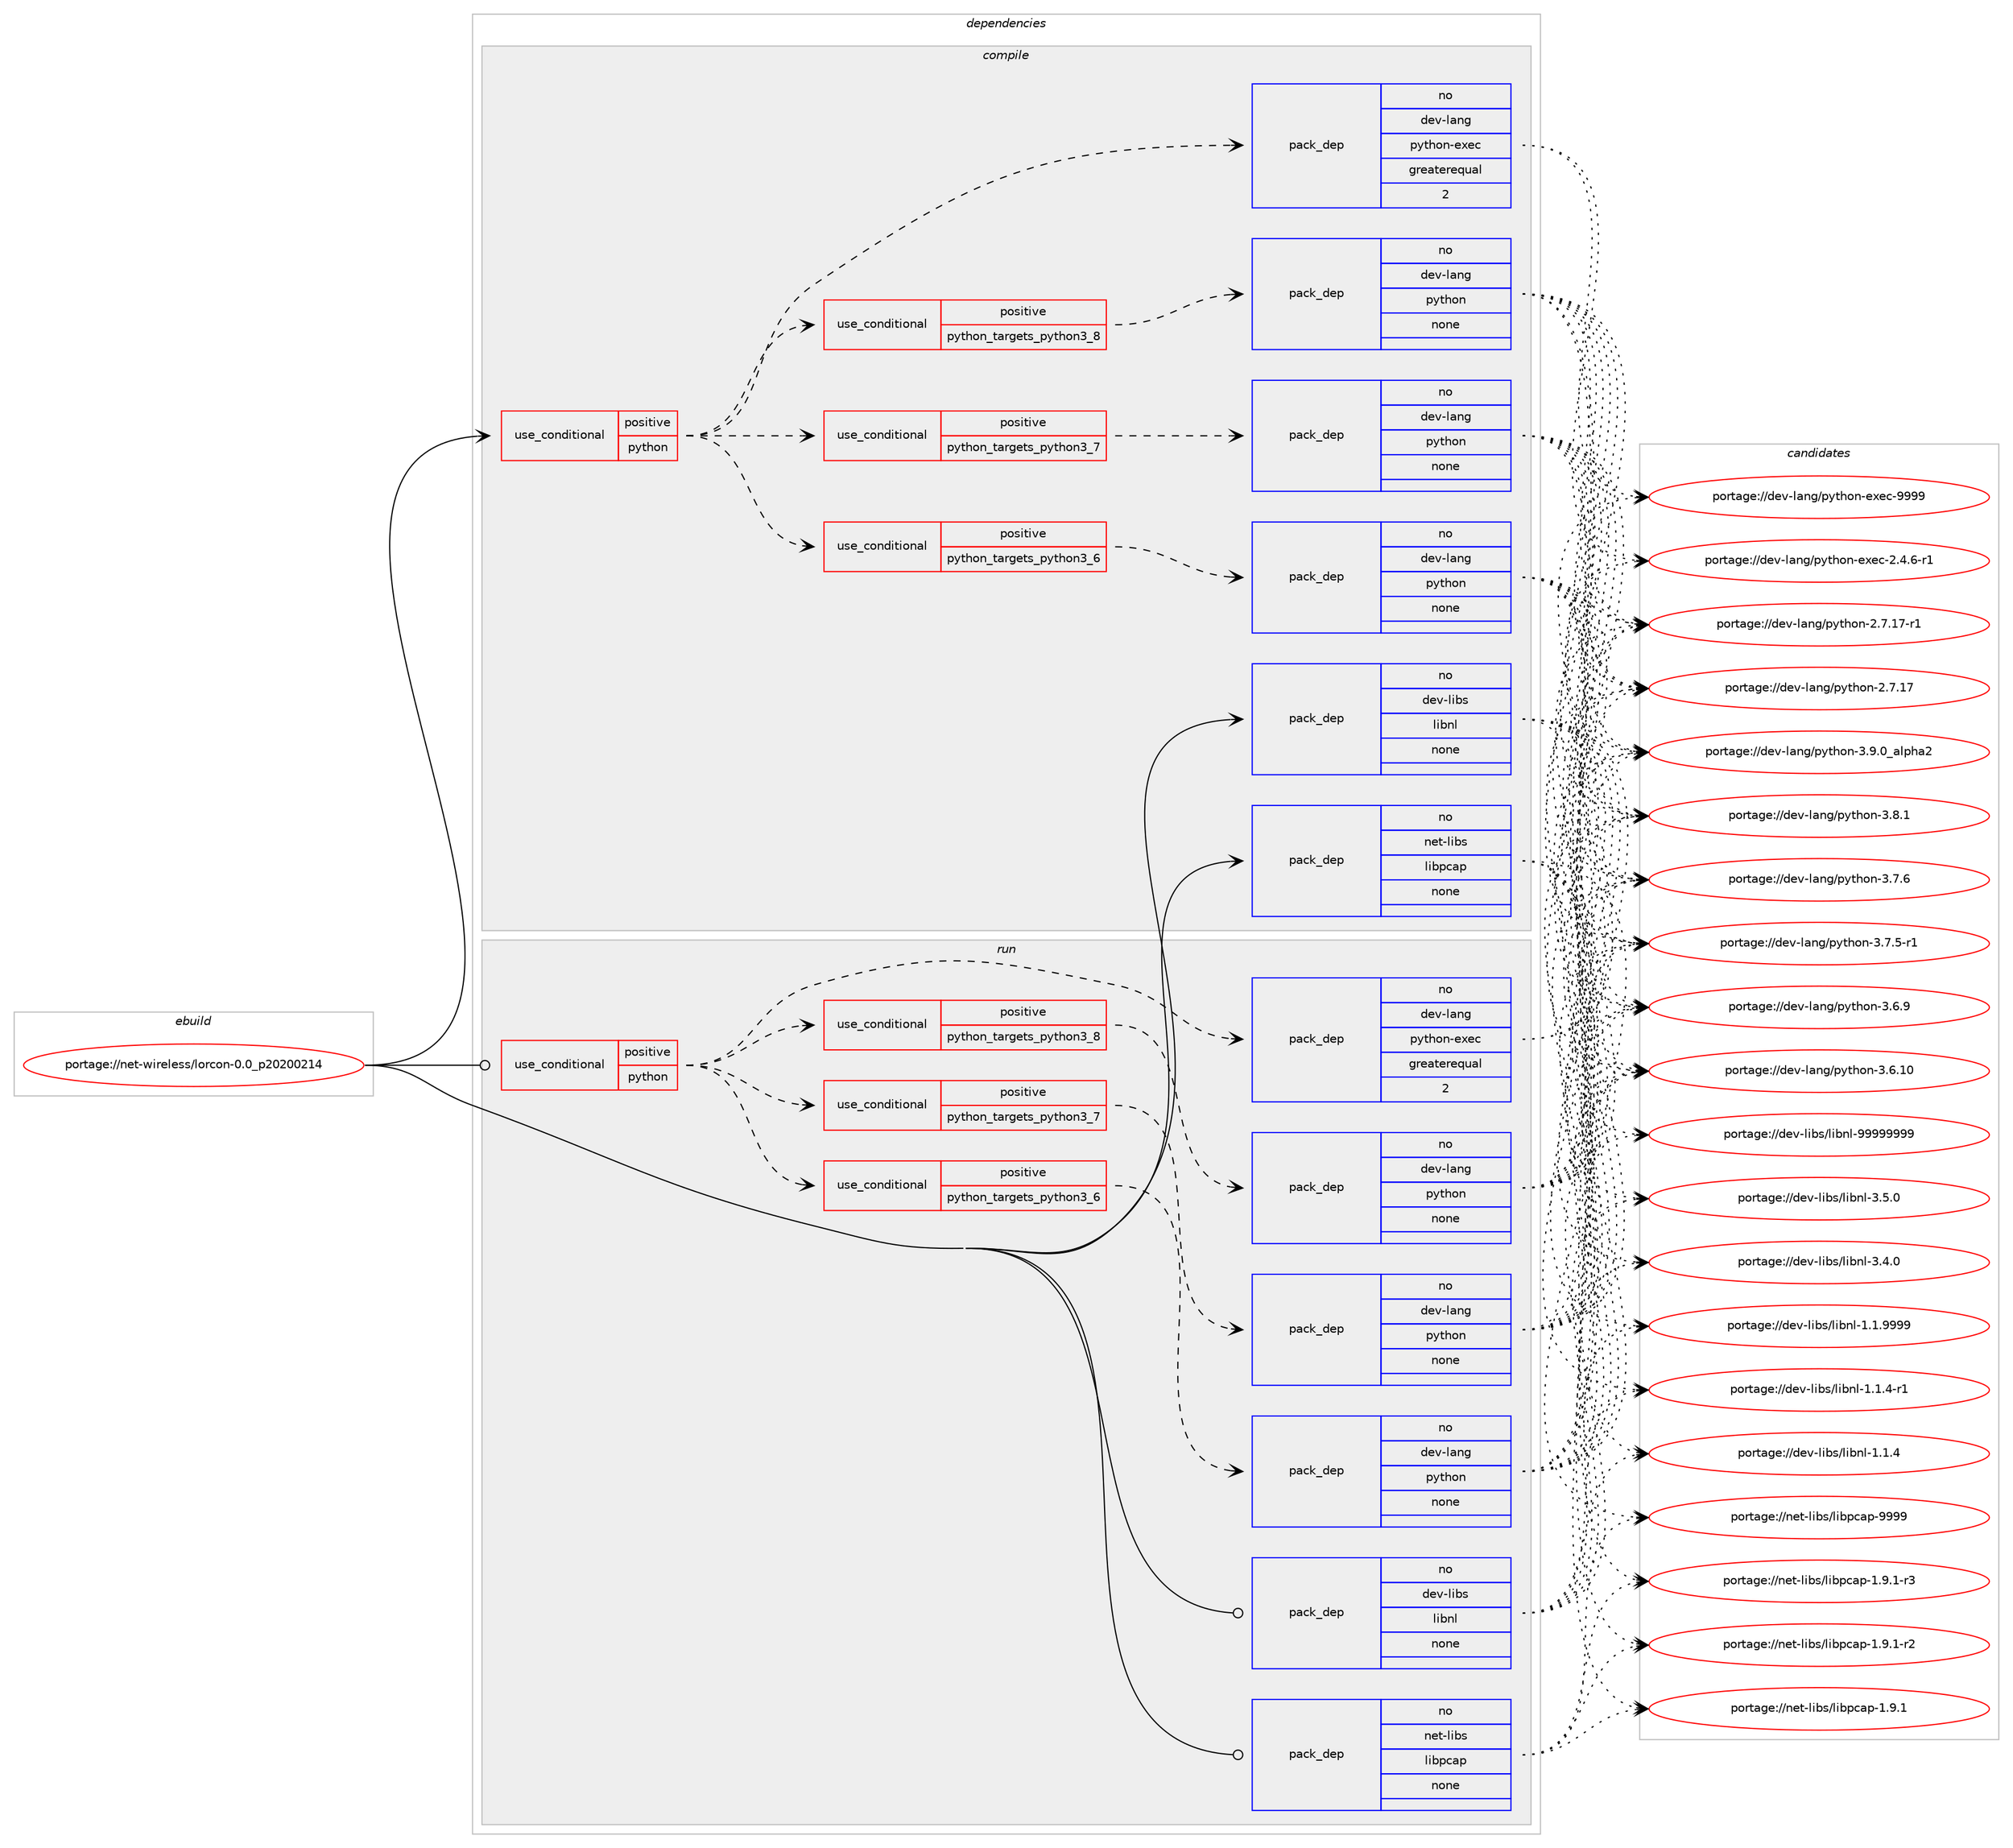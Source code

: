 digraph prolog {

# *************
# Graph options
# *************

newrank=true;
concentrate=true;
compound=true;
graph [rankdir=LR,fontname=Helvetica,fontsize=10,ranksep=1.5];#, ranksep=2.5, nodesep=0.2];
edge  [arrowhead=vee];
node  [fontname=Helvetica,fontsize=10];

# **********
# The ebuild
# **********

subgraph cluster_leftcol {
color=gray;
rank=same;
label=<<i>ebuild</i>>;
id [label="portage://net-wireless/lorcon-0.0_p20200214", color=red, width=4, href="../net-wireless/lorcon-0.0_p20200214.svg"];
}

# ****************
# The dependencies
# ****************

subgraph cluster_midcol {
color=gray;
label=<<i>dependencies</i>>;
subgraph cluster_compile {
fillcolor="#eeeeee";
style=filled;
label=<<i>compile</i>>;
subgraph cond20901 {
dependency106913 [label=<<TABLE BORDER="0" CELLBORDER="1" CELLSPACING="0" CELLPADDING="4"><TR><TD ROWSPAN="3" CELLPADDING="10">use_conditional</TD></TR><TR><TD>positive</TD></TR><TR><TD>python</TD></TR></TABLE>>, shape=none, color=red];
subgraph cond20902 {
dependency106914 [label=<<TABLE BORDER="0" CELLBORDER="1" CELLSPACING="0" CELLPADDING="4"><TR><TD ROWSPAN="3" CELLPADDING="10">use_conditional</TD></TR><TR><TD>positive</TD></TR><TR><TD>python_targets_python3_6</TD></TR></TABLE>>, shape=none, color=red];
subgraph pack84227 {
dependency106915 [label=<<TABLE BORDER="0" CELLBORDER="1" CELLSPACING="0" CELLPADDING="4" WIDTH="220"><TR><TD ROWSPAN="6" CELLPADDING="30">pack_dep</TD></TR><TR><TD WIDTH="110">no</TD></TR><TR><TD>dev-lang</TD></TR><TR><TD>python</TD></TR><TR><TD>none</TD></TR><TR><TD></TD></TR></TABLE>>, shape=none, color=blue];
}
dependency106914:e -> dependency106915:w [weight=20,style="dashed",arrowhead="vee"];
}
dependency106913:e -> dependency106914:w [weight=20,style="dashed",arrowhead="vee"];
subgraph cond20903 {
dependency106916 [label=<<TABLE BORDER="0" CELLBORDER="1" CELLSPACING="0" CELLPADDING="4"><TR><TD ROWSPAN="3" CELLPADDING="10">use_conditional</TD></TR><TR><TD>positive</TD></TR><TR><TD>python_targets_python3_7</TD></TR></TABLE>>, shape=none, color=red];
subgraph pack84228 {
dependency106917 [label=<<TABLE BORDER="0" CELLBORDER="1" CELLSPACING="0" CELLPADDING="4" WIDTH="220"><TR><TD ROWSPAN="6" CELLPADDING="30">pack_dep</TD></TR><TR><TD WIDTH="110">no</TD></TR><TR><TD>dev-lang</TD></TR><TR><TD>python</TD></TR><TR><TD>none</TD></TR><TR><TD></TD></TR></TABLE>>, shape=none, color=blue];
}
dependency106916:e -> dependency106917:w [weight=20,style="dashed",arrowhead="vee"];
}
dependency106913:e -> dependency106916:w [weight=20,style="dashed",arrowhead="vee"];
subgraph cond20904 {
dependency106918 [label=<<TABLE BORDER="0" CELLBORDER="1" CELLSPACING="0" CELLPADDING="4"><TR><TD ROWSPAN="3" CELLPADDING="10">use_conditional</TD></TR><TR><TD>positive</TD></TR><TR><TD>python_targets_python3_8</TD></TR></TABLE>>, shape=none, color=red];
subgraph pack84229 {
dependency106919 [label=<<TABLE BORDER="0" CELLBORDER="1" CELLSPACING="0" CELLPADDING="4" WIDTH="220"><TR><TD ROWSPAN="6" CELLPADDING="30">pack_dep</TD></TR><TR><TD WIDTH="110">no</TD></TR><TR><TD>dev-lang</TD></TR><TR><TD>python</TD></TR><TR><TD>none</TD></TR><TR><TD></TD></TR></TABLE>>, shape=none, color=blue];
}
dependency106918:e -> dependency106919:w [weight=20,style="dashed",arrowhead="vee"];
}
dependency106913:e -> dependency106918:w [weight=20,style="dashed",arrowhead="vee"];
subgraph pack84230 {
dependency106920 [label=<<TABLE BORDER="0" CELLBORDER="1" CELLSPACING="0" CELLPADDING="4" WIDTH="220"><TR><TD ROWSPAN="6" CELLPADDING="30">pack_dep</TD></TR><TR><TD WIDTH="110">no</TD></TR><TR><TD>dev-lang</TD></TR><TR><TD>python-exec</TD></TR><TR><TD>greaterequal</TD></TR><TR><TD>2</TD></TR></TABLE>>, shape=none, color=blue];
}
dependency106913:e -> dependency106920:w [weight=20,style="dashed",arrowhead="vee"];
}
id:e -> dependency106913:w [weight=20,style="solid",arrowhead="vee"];
subgraph pack84231 {
dependency106921 [label=<<TABLE BORDER="0" CELLBORDER="1" CELLSPACING="0" CELLPADDING="4" WIDTH="220"><TR><TD ROWSPAN="6" CELLPADDING="30">pack_dep</TD></TR><TR><TD WIDTH="110">no</TD></TR><TR><TD>dev-libs</TD></TR><TR><TD>libnl</TD></TR><TR><TD>none</TD></TR><TR><TD></TD></TR></TABLE>>, shape=none, color=blue];
}
id:e -> dependency106921:w [weight=20,style="solid",arrowhead="vee"];
subgraph pack84232 {
dependency106922 [label=<<TABLE BORDER="0" CELLBORDER="1" CELLSPACING="0" CELLPADDING="4" WIDTH="220"><TR><TD ROWSPAN="6" CELLPADDING="30">pack_dep</TD></TR><TR><TD WIDTH="110">no</TD></TR><TR><TD>net-libs</TD></TR><TR><TD>libpcap</TD></TR><TR><TD>none</TD></TR><TR><TD></TD></TR></TABLE>>, shape=none, color=blue];
}
id:e -> dependency106922:w [weight=20,style="solid",arrowhead="vee"];
}
subgraph cluster_compileandrun {
fillcolor="#eeeeee";
style=filled;
label=<<i>compile and run</i>>;
}
subgraph cluster_run {
fillcolor="#eeeeee";
style=filled;
label=<<i>run</i>>;
subgraph cond20905 {
dependency106923 [label=<<TABLE BORDER="0" CELLBORDER="1" CELLSPACING="0" CELLPADDING="4"><TR><TD ROWSPAN="3" CELLPADDING="10">use_conditional</TD></TR><TR><TD>positive</TD></TR><TR><TD>python</TD></TR></TABLE>>, shape=none, color=red];
subgraph cond20906 {
dependency106924 [label=<<TABLE BORDER="0" CELLBORDER="1" CELLSPACING="0" CELLPADDING="4"><TR><TD ROWSPAN="3" CELLPADDING="10">use_conditional</TD></TR><TR><TD>positive</TD></TR><TR><TD>python_targets_python3_6</TD></TR></TABLE>>, shape=none, color=red];
subgraph pack84233 {
dependency106925 [label=<<TABLE BORDER="0" CELLBORDER="1" CELLSPACING="0" CELLPADDING="4" WIDTH="220"><TR><TD ROWSPAN="6" CELLPADDING="30">pack_dep</TD></TR><TR><TD WIDTH="110">no</TD></TR><TR><TD>dev-lang</TD></TR><TR><TD>python</TD></TR><TR><TD>none</TD></TR><TR><TD></TD></TR></TABLE>>, shape=none, color=blue];
}
dependency106924:e -> dependency106925:w [weight=20,style="dashed",arrowhead="vee"];
}
dependency106923:e -> dependency106924:w [weight=20,style="dashed",arrowhead="vee"];
subgraph cond20907 {
dependency106926 [label=<<TABLE BORDER="0" CELLBORDER="1" CELLSPACING="0" CELLPADDING="4"><TR><TD ROWSPAN="3" CELLPADDING="10">use_conditional</TD></TR><TR><TD>positive</TD></TR><TR><TD>python_targets_python3_7</TD></TR></TABLE>>, shape=none, color=red];
subgraph pack84234 {
dependency106927 [label=<<TABLE BORDER="0" CELLBORDER="1" CELLSPACING="0" CELLPADDING="4" WIDTH="220"><TR><TD ROWSPAN="6" CELLPADDING="30">pack_dep</TD></TR><TR><TD WIDTH="110">no</TD></TR><TR><TD>dev-lang</TD></TR><TR><TD>python</TD></TR><TR><TD>none</TD></TR><TR><TD></TD></TR></TABLE>>, shape=none, color=blue];
}
dependency106926:e -> dependency106927:w [weight=20,style="dashed",arrowhead="vee"];
}
dependency106923:e -> dependency106926:w [weight=20,style="dashed",arrowhead="vee"];
subgraph cond20908 {
dependency106928 [label=<<TABLE BORDER="0" CELLBORDER="1" CELLSPACING="0" CELLPADDING="4"><TR><TD ROWSPAN="3" CELLPADDING="10">use_conditional</TD></TR><TR><TD>positive</TD></TR><TR><TD>python_targets_python3_8</TD></TR></TABLE>>, shape=none, color=red];
subgraph pack84235 {
dependency106929 [label=<<TABLE BORDER="0" CELLBORDER="1" CELLSPACING="0" CELLPADDING="4" WIDTH="220"><TR><TD ROWSPAN="6" CELLPADDING="30">pack_dep</TD></TR><TR><TD WIDTH="110">no</TD></TR><TR><TD>dev-lang</TD></TR><TR><TD>python</TD></TR><TR><TD>none</TD></TR><TR><TD></TD></TR></TABLE>>, shape=none, color=blue];
}
dependency106928:e -> dependency106929:w [weight=20,style="dashed",arrowhead="vee"];
}
dependency106923:e -> dependency106928:w [weight=20,style="dashed",arrowhead="vee"];
subgraph pack84236 {
dependency106930 [label=<<TABLE BORDER="0" CELLBORDER="1" CELLSPACING="0" CELLPADDING="4" WIDTH="220"><TR><TD ROWSPAN="6" CELLPADDING="30">pack_dep</TD></TR><TR><TD WIDTH="110">no</TD></TR><TR><TD>dev-lang</TD></TR><TR><TD>python-exec</TD></TR><TR><TD>greaterequal</TD></TR><TR><TD>2</TD></TR></TABLE>>, shape=none, color=blue];
}
dependency106923:e -> dependency106930:w [weight=20,style="dashed",arrowhead="vee"];
}
id:e -> dependency106923:w [weight=20,style="solid",arrowhead="odot"];
subgraph pack84237 {
dependency106931 [label=<<TABLE BORDER="0" CELLBORDER="1" CELLSPACING="0" CELLPADDING="4" WIDTH="220"><TR><TD ROWSPAN="6" CELLPADDING="30">pack_dep</TD></TR><TR><TD WIDTH="110">no</TD></TR><TR><TD>dev-libs</TD></TR><TR><TD>libnl</TD></TR><TR><TD>none</TD></TR><TR><TD></TD></TR></TABLE>>, shape=none, color=blue];
}
id:e -> dependency106931:w [weight=20,style="solid",arrowhead="odot"];
subgraph pack84238 {
dependency106932 [label=<<TABLE BORDER="0" CELLBORDER="1" CELLSPACING="0" CELLPADDING="4" WIDTH="220"><TR><TD ROWSPAN="6" CELLPADDING="30">pack_dep</TD></TR><TR><TD WIDTH="110">no</TD></TR><TR><TD>net-libs</TD></TR><TR><TD>libpcap</TD></TR><TR><TD>none</TD></TR><TR><TD></TD></TR></TABLE>>, shape=none, color=blue];
}
id:e -> dependency106932:w [weight=20,style="solid",arrowhead="odot"];
}
}

# **************
# The candidates
# **************

subgraph cluster_choices {
rank=same;
color=gray;
label=<<i>candidates</i>>;

subgraph choice84227 {
color=black;
nodesep=1;
choice10010111845108971101034711212111610411111045514657464895971081121049750 [label="portage://dev-lang/python-3.9.0_alpha2", color=red, width=4,href="../dev-lang/python-3.9.0_alpha2.svg"];
choice100101118451089711010347112121116104111110455146564649 [label="portage://dev-lang/python-3.8.1", color=red, width=4,href="../dev-lang/python-3.8.1.svg"];
choice100101118451089711010347112121116104111110455146554654 [label="portage://dev-lang/python-3.7.6", color=red, width=4,href="../dev-lang/python-3.7.6.svg"];
choice1001011184510897110103471121211161041111104551465546534511449 [label="portage://dev-lang/python-3.7.5-r1", color=red, width=4,href="../dev-lang/python-3.7.5-r1.svg"];
choice100101118451089711010347112121116104111110455146544657 [label="portage://dev-lang/python-3.6.9", color=red, width=4,href="../dev-lang/python-3.6.9.svg"];
choice10010111845108971101034711212111610411111045514654464948 [label="portage://dev-lang/python-3.6.10", color=red, width=4,href="../dev-lang/python-3.6.10.svg"];
choice100101118451089711010347112121116104111110455046554649554511449 [label="portage://dev-lang/python-2.7.17-r1", color=red, width=4,href="../dev-lang/python-2.7.17-r1.svg"];
choice10010111845108971101034711212111610411111045504655464955 [label="portage://dev-lang/python-2.7.17", color=red, width=4,href="../dev-lang/python-2.7.17.svg"];
dependency106915:e -> choice10010111845108971101034711212111610411111045514657464895971081121049750:w [style=dotted,weight="100"];
dependency106915:e -> choice100101118451089711010347112121116104111110455146564649:w [style=dotted,weight="100"];
dependency106915:e -> choice100101118451089711010347112121116104111110455146554654:w [style=dotted,weight="100"];
dependency106915:e -> choice1001011184510897110103471121211161041111104551465546534511449:w [style=dotted,weight="100"];
dependency106915:e -> choice100101118451089711010347112121116104111110455146544657:w [style=dotted,weight="100"];
dependency106915:e -> choice10010111845108971101034711212111610411111045514654464948:w [style=dotted,weight="100"];
dependency106915:e -> choice100101118451089711010347112121116104111110455046554649554511449:w [style=dotted,weight="100"];
dependency106915:e -> choice10010111845108971101034711212111610411111045504655464955:w [style=dotted,weight="100"];
}
subgraph choice84228 {
color=black;
nodesep=1;
choice10010111845108971101034711212111610411111045514657464895971081121049750 [label="portage://dev-lang/python-3.9.0_alpha2", color=red, width=4,href="../dev-lang/python-3.9.0_alpha2.svg"];
choice100101118451089711010347112121116104111110455146564649 [label="portage://dev-lang/python-3.8.1", color=red, width=4,href="../dev-lang/python-3.8.1.svg"];
choice100101118451089711010347112121116104111110455146554654 [label="portage://dev-lang/python-3.7.6", color=red, width=4,href="../dev-lang/python-3.7.6.svg"];
choice1001011184510897110103471121211161041111104551465546534511449 [label="portage://dev-lang/python-3.7.5-r1", color=red, width=4,href="../dev-lang/python-3.7.5-r1.svg"];
choice100101118451089711010347112121116104111110455146544657 [label="portage://dev-lang/python-3.6.9", color=red, width=4,href="../dev-lang/python-3.6.9.svg"];
choice10010111845108971101034711212111610411111045514654464948 [label="portage://dev-lang/python-3.6.10", color=red, width=4,href="../dev-lang/python-3.6.10.svg"];
choice100101118451089711010347112121116104111110455046554649554511449 [label="portage://dev-lang/python-2.7.17-r1", color=red, width=4,href="../dev-lang/python-2.7.17-r1.svg"];
choice10010111845108971101034711212111610411111045504655464955 [label="portage://dev-lang/python-2.7.17", color=red, width=4,href="../dev-lang/python-2.7.17.svg"];
dependency106917:e -> choice10010111845108971101034711212111610411111045514657464895971081121049750:w [style=dotted,weight="100"];
dependency106917:e -> choice100101118451089711010347112121116104111110455146564649:w [style=dotted,weight="100"];
dependency106917:e -> choice100101118451089711010347112121116104111110455146554654:w [style=dotted,weight="100"];
dependency106917:e -> choice1001011184510897110103471121211161041111104551465546534511449:w [style=dotted,weight="100"];
dependency106917:e -> choice100101118451089711010347112121116104111110455146544657:w [style=dotted,weight="100"];
dependency106917:e -> choice10010111845108971101034711212111610411111045514654464948:w [style=dotted,weight="100"];
dependency106917:e -> choice100101118451089711010347112121116104111110455046554649554511449:w [style=dotted,weight="100"];
dependency106917:e -> choice10010111845108971101034711212111610411111045504655464955:w [style=dotted,weight="100"];
}
subgraph choice84229 {
color=black;
nodesep=1;
choice10010111845108971101034711212111610411111045514657464895971081121049750 [label="portage://dev-lang/python-3.9.0_alpha2", color=red, width=4,href="../dev-lang/python-3.9.0_alpha2.svg"];
choice100101118451089711010347112121116104111110455146564649 [label="portage://dev-lang/python-3.8.1", color=red, width=4,href="../dev-lang/python-3.8.1.svg"];
choice100101118451089711010347112121116104111110455146554654 [label="portage://dev-lang/python-3.7.6", color=red, width=4,href="../dev-lang/python-3.7.6.svg"];
choice1001011184510897110103471121211161041111104551465546534511449 [label="portage://dev-lang/python-3.7.5-r1", color=red, width=4,href="../dev-lang/python-3.7.5-r1.svg"];
choice100101118451089711010347112121116104111110455146544657 [label="portage://dev-lang/python-3.6.9", color=red, width=4,href="../dev-lang/python-3.6.9.svg"];
choice10010111845108971101034711212111610411111045514654464948 [label="portage://dev-lang/python-3.6.10", color=red, width=4,href="../dev-lang/python-3.6.10.svg"];
choice100101118451089711010347112121116104111110455046554649554511449 [label="portage://dev-lang/python-2.7.17-r1", color=red, width=4,href="../dev-lang/python-2.7.17-r1.svg"];
choice10010111845108971101034711212111610411111045504655464955 [label="portage://dev-lang/python-2.7.17", color=red, width=4,href="../dev-lang/python-2.7.17.svg"];
dependency106919:e -> choice10010111845108971101034711212111610411111045514657464895971081121049750:w [style=dotted,weight="100"];
dependency106919:e -> choice100101118451089711010347112121116104111110455146564649:w [style=dotted,weight="100"];
dependency106919:e -> choice100101118451089711010347112121116104111110455146554654:w [style=dotted,weight="100"];
dependency106919:e -> choice1001011184510897110103471121211161041111104551465546534511449:w [style=dotted,weight="100"];
dependency106919:e -> choice100101118451089711010347112121116104111110455146544657:w [style=dotted,weight="100"];
dependency106919:e -> choice10010111845108971101034711212111610411111045514654464948:w [style=dotted,weight="100"];
dependency106919:e -> choice100101118451089711010347112121116104111110455046554649554511449:w [style=dotted,weight="100"];
dependency106919:e -> choice10010111845108971101034711212111610411111045504655464955:w [style=dotted,weight="100"];
}
subgraph choice84230 {
color=black;
nodesep=1;
choice10010111845108971101034711212111610411111045101120101994557575757 [label="portage://dev-lang/python-exec-9999", color=red, width=4,href="../dev-lang/python-exec-9999.svg"];
choice10010111845108971101034711212111610411111045101120101994550465246544511449 [label="portage://dev-lang/python-exec-2.4.6-r1", color=red, width=4,href="../dev-lang/python-exec-2.4.6-r1.svg"];
dependency106920:e -> choice10010111845108971101034711212111610411111045101120101994557575757:w [style=dotted,weight="100"];
dependency106920:e -> choice10010111845108971101034711212111610411111045101120101994550465246544511449:w [style=dotted,weight="100"];
}
subgraph choice84231 {
color=black;
nodesep=1;
choice10010111845108105981154710810598110108455757575757575757 [label="portage://dev-libs/libnl-99999999", color=red, width=4,href="../dev-libs/libnl-99999999.svg"];
choice10010111845108105981154710810598110108455146534648 [label="portage://dev-libs/libnl-3.5.0", color=red, width=4,href="../dev-libs/libnl-3.5.0.svg"];
choice10010111845108105981154710810598110108455146524648 [label="portage://dev-libs/libnl-3.4.0", color=red, width=4,href="../dev-libs/libnl-3.4.0.svg"];
choice10010111845108105981154710810598110108454946494657575757 [label="portage://dev-libs/libnl-1.1.9999", color=red, width=4,href="../dev-libs/libnl-1.1.9999.svg"];
choice100101118451081059811547108105981101084549464946524511449 [label="portage://dev-libs/libnl-1.1.4-r1", color=red, width=4,href="../dev-libs/libnl-1.1.4-r1.svg"];
choice10010111845108105981154710810598110108454946494652 [label="portage://dev-libs/libnl-1.1.4", color=red, width=4,href="../dev-libs/libnl-1.1.4.svg"];
dependency106921:e -> choice10010111845108105981154710810598110108455757575757575757:w [style=dotted,weight="100"];
dependency106921:e -> choice10010111845108105981154710810598110108455146534648:w [style=dotted,weight="100"];
dependency106921:e -> choice10010111845108105981154710810598110108455146524648:w [style=dotted,weight="100"];
dependency106921:e -> choice10010111845108105981154710810598110108454946494657575757:w [style=dotted,weight="100"];
dependency106921:e -> choice100101118451081059811547108105981101084549464946524511449:w [style=dotted,weight="100"];
dependency106921:e -> choice10010111845108105981154710810598110108454946494652:w [style=dotted,weight="100"];
}
subgraph choice84232 {
color=black;
nodesep=1;
choice1101011164510810598115471081059811299971124557575757 [label="portage://net-libs/libpcap-9999", color=red, width=4,href="../net-libs/libpcap-9999.svg"];
choice1101011164510810598115471081059811299971124549465746494511451 [label="portage://net-libs/libpcap-1.9.1-r3", color=red, width=4,href="../net-libs/libpcap-1.9.1-r3.svg"];
choice1101011164510810598115471081059811299971124549465746494511450 [label="portage://net-libs/libpcap-1.9.1-r2", color=red, width=4,href="../net-libs/libpcap-1.9.1-r2.svg"];
choice110101116451081059811547108105981129997112454946574649 [label="portage://net-libs/libpcap-1.9.1", color=red, width=4,href="../net-libs/libpcap-1.9.1.svg"];
dependency106922:e -> choice1101011164510810598115471081059811299971124557575757:w [style=dotted,weight="100"];
dependency106922:e -> choice1101011164510810598115471081059811299971124549465746494511451:w [style=dotted,weight="100"];
dependency106922:e -> choice1101011164510810598115471081059811299971124549465746494511450:w [style=dotted,weight="100"];
dependency106922:e -> choice110101116451081059811547108105981129997112454946574649:w [style=dotted,weight="100"];
}
subgraph choice84233 {
color=black;
nodesep=1;
choice10010111845108971101034711212111610411111045514657464895971081121049750 [label="portage://dev-lang/python-3.9.0_alpha2", color=red, width=4,href="../dev-lang/python-3.9.0_alpha2.svg"];
choice100101118451089711010347112121116104111110455146564649 [label="portage://dev-lang/python-3.8.1", color=red, width=4,href="../dev-lang/python-3.8.1.svg"];
choice100101118451089711010347112121116104111110455146554654 [label="portage://dev-lang/python-3.7.6", color=red, width=4,href="../dev-lang/python-3.7.6.svg"];
choice1001011184510897110103471121211161041111104551465546534511449 [label="portage://dev-lang/python-3.7.5-r1", color=red, width=4,href="../dev-lang/python-3.7.5-r1.svg"];
choice100101118451089711010347112121116104111110455146544657 [label="portage://dev-lang/python-3.6.9", color=red, width=4,href="../dev-lang/python-3.6.9.svg"];
choice10010111845108971101034711212111610411111045514654464948 [label="portage://dev-lang/python-3.6.10", color=red, width=4,href="../dev-lang/python-3.6.10.svg"];
choice100101118451089711010347112121116104111110455046554649554511449 [label="portage://dev-lang/python-2.7.17-r1", color=red, width=4,href="../dev-lang/python-2.7.17-r1.svg"];
choice10010111845108971101034711212111610411111045504655464955 [label="portage://dev-lang/python-2.7.17", color=red, width=4,href="../dev-lang/python-2.7.17.svg"];
dependency106925:e -> choice10010111845108971101034711212111610411111045514657464895971081121049750:w [style=dotted,weight="100"];
dependency106925:e -> choice100101118451089711010347112121116104111110455146564649:w [style=dotted,weight="100"];
dependency106925:e -> choice100101118451089711010347112121116104111110455146554654:w [style=dotted,weight="100"];
dependency106925:e -> choice1001011184510897110103471121211161041111104551465546534511449:w [style=dotted,weight="100"];
dependency106925:e -> choice100101118451089711010347112121116104111110455146544657:w [style=dotted,weight="100"];
dependency106925:e -> choice10010111845108971101034711212111610411111045514654464948:w [style=dotted,weight="100"];
dependency106925:e -> choice100101118451089711010347112121116104111110455046554649554511449:w [style=dotted,weight="100"];
dependency106925:e -> choice10010111845108971101034711212111610411111045504655464955:w [style=dotted,weight="100"];
}
subgraph choice84234 {
color=black;
nodesep=1;
choice10010111845108971101034711212111610411111045514657464895971081121049750 [label="portage://dev-lang/python-3.9.0_alpha2", color=red, width=4,href="../dev-lang/python-3.9.0_alpha2.svg"];
choice100101118451089711010347112121116104111110455146564649 [label="portage://dev-lang/python-3.8.1", color=red, width=4,href="../dev-lang/python-3.8.1.svg"];
choice100101118451089711010347112121116104111110455146554654 [label="portage://dev-lang/python-3.7.6", color=red, width=4,href="../dev-lang/python-3.7.6.svg"];
choice1001011184510897110103471121211161041111104551465546534511449 [label="portage://dev-lang/python-3.7.5-r1", color=red, width=4,href="../dev-lang/python-3.7.5-r1.svg"];
choice100101118451089711010347112121116104111110455146544657 [label="portage://dev-lang/python-3.6.9", color=red, width=4,href="../dev-lang/python-3.6.9.svg"];
choice10010111845108971101034711212111610411111045514654464948 [label="portage://dev-lang/python-3.6.10", color=red, width=4,href="../dev-lang/python-3.6.10.svg"];
choice100101118451089711010347112121116104111110455046554649554511449 [label="portage://dev-lang/python-2.7.17-r1", color=red, width=4,href="../dev-lang/python-2.7.17-r1.svg"];
choice10010111845108971101034711212111610411111045504655464955 [label="portage://dev-lang/python-2.7.17", color=red, width=4,href="../dev-lang/python-2.7.17.svg"];
dependency106927:e -> choice10010111845108971101034711212111610411111045514657464895971081121049750:w [style=dotted,weight="100"];
dependency106927:e -> choice100101118451089711010347112121116104111110455146564649:w [style=dotted,weight="100"];
dependency106927:e -> choice100101118451089711010347112121116104111110455146554654:w [style=dotted,weight="100"];
dependency106927:e -> choice1001011184510897110103471121211161041111104551465546534511449:w [style=dotted,weight="100"];
dependency106927:e -> choice100101118451089711010347112121116104111110455146544657:w [style=dotted,weight="100"];
dependency106927:e -> choice10010111845108971101034711212111610411111045514654464948:w [style=dotted,weight="100"];
dependency106927:e -> choice100101118451089711010347112121116104111110455046554649554511449:w [style=dotted,weight="100"];
dependency106927:e -> choice10010111845108971101034711212111610411111045504655464955:w [style=dotted,weight="100"];
}
subgraph choice84235 {
color=black;
nodesep=1;
choice10010111845108971101034711212111610411111045514657464895971081121049750 [label="portage://dev-lang/python-3.9.0_alpha2", color=red, width=4,href="../dev-lang/python-3.9.0_alpha2.svg"];
choice100101118451089711010347112121116104111110455146564649 [label="portage://dev-lang/python-3.8.1", color=red, width=4,href="../dev-lang/python-3.8.1.svg"];
choice100101118451089711010347112121116104111110455146554654 [label="portage://dev-lang/python-3.7.6", color=red, width=4,href="../dev-lang/python-3.7.6.svg"];
choice1001011184510897110103471121211161041111104551465546534511449 [label="portage://dev-lang/python-3.7.5-r1", color=red, width=4,href="../dev-lang/python-3.7.5-r1.svg"];
choice100101118451089711010347112121116104111110455146544657 [label="portage://dev-lang/python-3.6.9", color=red, width=4,href="../dev-lang/python-3.6.9.svg"];
choice10010111845108971101034711212111610411111045514654464948 [label="portage://dev-lang/python-3.6.10", color=red, width=4,href="../dev-lang/python-3.6.10.svg"];
choice100101118451089711010347112121116104111110455046554649554511449 [label="portage://dev-lang/python-2.7.17-r1", color=red, width=4,href="../dev-lang/python-2.7.17-r1.svg"];
choice10010111845108971101034711212111610411111045504655464955 [label="portage://dev-lang/python-2.7.17", color=red, width=4,href="../dev-lang/python-2.7.17.svg"];
dependency106929:e -> choice10010111845108971101034711212111610411111045514657464895971081121049750:w [style=dotted,weight="100"];
dependency106929:e -> choice100101118451089711010347112121116104111110455146564649:w [style=dotted,weight="100"];
dependency106929:e -> choice100101118451089711010347112121116104111110455146554654:w [style=dotted,weight="100"];
dependency106929:e -> choice1001011184510897110103471121211161041111104551465546534511449:w [style=dotted,weight="100"];
dependency106929:e -> choice100101118451089711010347112121116104111110455146544657:w [style=dotted,weight="100"];
dependency106929:e -> choice10010111845108971101034711212111610411111045514654464948:w [style=dotted,weight="100"];
dependency106929:e -> choice100101118451089711010347112121116104111110455046554649554511449:w [style=dotted,weight="100"];
dependency106929:e -> choice10010111845108971101034711212111610411111045504655464955:w [style=dotted,weight="100"];
}
subgraph choice84236 {
color=black;
nodesep=1;
choice10010111845108971101034711212111610411111045101120101994557575757 [label="portage://dev-lang/python-exec-9999", color=red, width=4,href="../dev-lang/python-exec-9999.svg"];
choice10010111845108971101034711212111610411111045101120101994550465246544511449 [label="portage://dev-lang/python-exec-2.4.6-r1", color=red, width=4,href="../dev-lang/python-exec-2.4.6-r1.svg"];
dependency106930:e -> choice10010111845108971101034711212111610411111045101120101994557575757:w [style=dotted,weight="100"];
dependency106930:e -> choice10010111845108971101034711212111610411111045101120101994550465246544511449:w [style=dotted,weight="100"];
}
subgraph choice84237 {
color=black;
nodesep=1;
choice10010111845108105981154710810598110108455757575757575757 [label="portage://dev-libs/libnl-99999999", color=red, width=4,href="../dev-libs/libnl-99999999.svg"];
choice10010111845108105981154710810598110108455146534648 [label="portage://dev-libs/libnl-3.5.0", color=red, width=4,href="../dev-libs/libnl-3.5.0.svg"];
choice10010111845108105981154710810598110108455146524648 [label="portage://dev-libs/libnl-3.4.0", color=red, width=4,href="../dev-libs/libnl-3.4.0.svg"];
choice10010111845108105981154710810598110108454946494657575757 [label="portage://dev-libs/libnl-1.1.9999", color=red, width=4,href="../dev-libs/libnl-1.1.9999.svg"];
choice100101118451081059811547108105981101084549464946524511449 [label="portage://dev-libs/libnl-1.1.4-r1", color=red, width=4,href="../dev-libs/libnl-1.1.4-r1.svg"];
choice10010111845108105981154710810598110108454946494652 [label="portage://dev-libs/libnl-1.1.4", color=red, width=4,href="../dev-libs/libnl-1.1.4.svg"];
dependency106931:e -> choice10010111845108105981154710810598110108455757575757575757:w [style=dotted,weight="100"];
dependency106931:e -> choice10010111845108105981154710810598110108455146534648:w [style=dotted,weight="100"];
dependency106931:e -> choice10010111845108105981154710810598110108455146524648:w [style=dotted,weight="100"];
dependency106931:e -> choice10010111845108105981154710810598110108454946494657575757:w [style=dotted,weight="100"];
dependency106931:e -> choice100101118451081059811547108105981101084549464946524511449:w [style=dotted,weight="100"];
dependency106931:e -> choice10010111845108105981154710810598110108454946494652:w [style=dotted,weight="100"];
}
subgraph choice84238 {
color=black;
nodesep=1;
choice1101011164510810598115471081059811299971124557575757 [label="portage://net-libs/libpcap-9999", color=red, width=4,href="../net-libs/libpcap-9999.svg"];
choice1101011164510810598115471081059811299971124549465746494511451 [label="portage://net-libs/libpcap-1.9.1-r3", color=red, width=4,href="../net-libs/libpcap-1.9.1-r3.svg"];
choice1101011164510810598115471081059811299971124549465746494511450 [label="portage://net-libs/libpcap-1.9.1-r2", color=red, width=4,href="../net-libs/libpcap-1.9.1-r2.svg"];
choice110101116451081059811547108105981129997112454946574649 [label="portage://net-libs/libpcap-1.9.1", color=red, width=4,href="../net-libs/libpcap-1.9.1.svg"];
dependency106932:e -> choice1101011164510810598115471081059811299971124557575757:w [style=dotted,weight="100"];
dependency106932:e -> choice1101011164510810598115471081059811299971124549465746494511451:w [style=dotted,weight="100"];
dependency106932:e -> choice1101011164510810598115471081059811299971124549465746494511450:w [style=dotted,weight="100"];
dependency106932:e -> choice110101116451081059811547108105981129997112454946574649:w [style=dotted,weight="100"];
}
}

}
